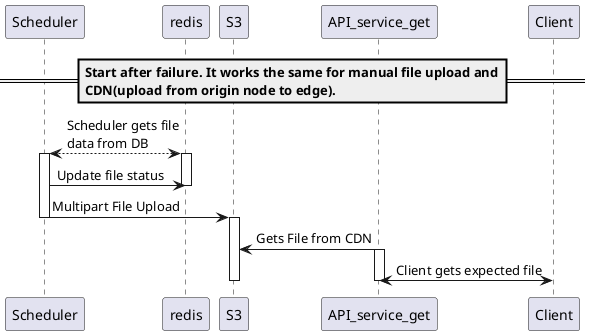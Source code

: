 @startuml

==Start after failure. It works the same for manual file upload and\nCDN(upload from origin node to edge).==

Scheduler <--> redis: Scheduler gets file\ndata from DB
activate redis
activate Scheduler
Scheduler -> redis: Update file status
deactivate redis
Scheduler -> S3: Multipart File Upload
deactivate Scheduler

activate S3

S3 <- API_service_get: Gets File from CDN
activate API_service_get
API_service_get <-> Client: Client gets expected file
deactivate API_service_get
deactivate S3
@enduml